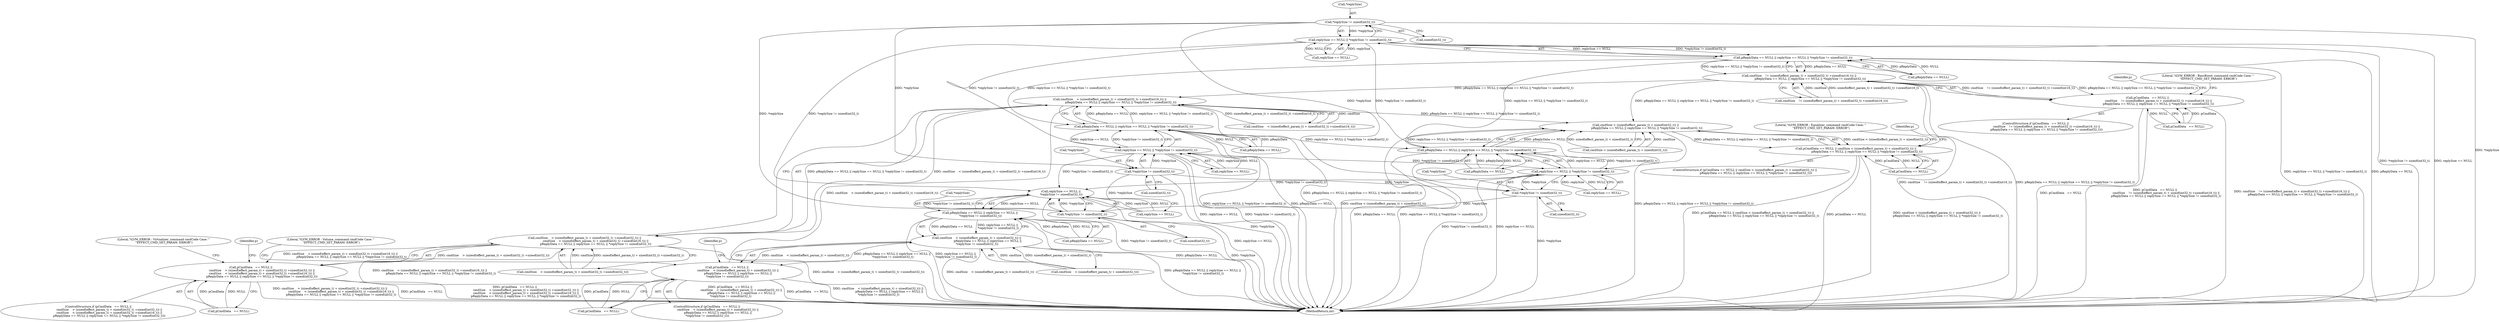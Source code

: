digraph "0_Android_9e29523b9537983b4c4b205ff868d0b3bca0383b@pointer" {
"1000568" [label="(Call,*replySize != sizeof(int32_t))"];
"1000564" [label="(Call,replySize == NULL || *replySize != sizeof(int32_t))"];
"1000560" [label="(Call,pReplyData == NULL || replySize == NULL || *replySize != sizeof(int32_t))"];
"1000549" [label="(Call,cmdSize    != (sizeof(effect_param_t) + sizeof(int32_t) +sizeof(int16_t)) ||\n                        pReplyData == NULL || replySize == NULL || *replySize != sizeof(int32_t))"];
"1000545" [label="(Call,pCmdData   == NULL ||\n                        cmdSize    != (sizeof(effect_param_t) + sizeof(int32_t) +sizeof(int16_t)) ||\n                        pReplyData == NULL || replySize == NULL || *replySize != sizeof(int32_t))"];
"1000640" [label="(Call,cmdSize    < (sizeof(effect_param_t) + sizeof(int32_t) +sizeof(int16_t)) ||\n                        pReplyData == NULL || replySize == NULL || *replySize != sizeof(int32_t))"];
"1000629" [label="(Call,cmdSize    > (sizeof(effect_param_t) + sizeof(int32_t) +sizeof(int32_t)) ||\n                        cmdSize    < (sizeof(effect_param_t) + sizeof(int32_t) +sizeof(int16_t)) ||\n                        pReplyData == NULL || replySize == NULL || *replySize != sizeof(int32_t))"];
"1000625" [label="(Call,pCmdData   == NULL ||\n                        cmdSize    > (sizeof(effect_param_t) + sizeof(int32_t) +sizeof(int32_t)) ||\n                        cmdSize    < (sizeof(effect_param_t) + sizeof(int32_t) +sizeof(int16_t)) ||\n                        pReplyData == NULL || replySize == NULL || *replySize != sizeof(int32_t))"];
"1000720" [label="(Call,cmdSize < (sizeof(effect_param_t) + sizeof(int32_t)) ||\n                        pReplyData == NULL || replySize == NULL || *replySize != sizeof(int32_t))"];
"1000716" [label="(Call,pCmdData == NULL || cmdSize < (sizeof(effect_param_t) + sizeof(int32_t)) ||\n                        pReplyData == NULL || replySize == NULL || *replySize != sizeof(int32_t))"];
"1000651" [label="(Call,pReplyData == NULL || replySize == NULL || *replySize != sizeof(int32_t))"];
"1000728" [label="(Call,pReplyData == NULL || replySize == NULL || *replySize != sizeof(int32_t))"];
"1000655" [label="(Call,replySize == NULL || *replySize != sizeof(int32_t))"];
"1000732" [label="(Call,replySize == NULL || *replySize != sizeof(int32_t))"];
"1000796" [label="(Call,replySize == NULL ||\n *replySize != sizeof(int32_t))"];
"1000792" [label="(Call,pReplyData == NULL || replySize == NULL ||\n *replySize != sizeof(int32_t))"];
"1000784" [label="(Call,cmdSize    < (sizeof(effect_param_t) + sizeof(int32_t)) ||\n                        pReplyData == NULL || replySize == NULL ||\n *replySize != sizeof(int32_t))"];
"1000780" [label="(Call,pCmdData   == NULL ||\n                        cmdSize    < (sizeof(effect_param_t) + sizeof(int32_t)) ||\n                        pReplyData == NULL || replySize == NULL ||\n *replySize != sizeof(int32_t))"];
"1000659" [label="(Call,*replySize != sizeof(int32_t))"];
"1000736" [label="(Call,*replySize != sizeof(int32_t))"];
"1000800" [label="(Call,*replySize != sizeof(int32_t))"];
"1000561" [label="(Call,pReplyData == NULL)"];
"1000785" [label="(Call,cmdSize    < (sizeof(effect_param_t) + sizeof(int32_t)))"];
"1000797" [label="(Call,replySize == NULL)"];
"1000807" [label="(Literal,\"\tLVM_ERROR : Volume_command cmdCode Case: \"\n \"EFFECT_CMD_SET_PARAM: ERROR\")"];
"1000781" [label="(Call,pCmdData   == NULL)"];
"1000571" [label="(Call,sizeof(int32_t))"];
"1000736" [label="(Call,*replySize != sizeof(int32_t))"];
"1000641" [label="(Call,cmdSize    < (sizeof(effect_param_t) + sizeof(int32_t) +sizeof(int16_t)))"];
"1000625" [label="(Call,pCmdData   == NULL ||\n                        cmdSize    > (sizeof(effect_param_t) + sizeof(int32_t) +sizeof(int32_t)) ||\n                        cmdSize    < (sizeof(effect_param_t) + sizeof(int32_t) +sizeof(int16_t)) ||\n                        pReplyData == NULL || replySize == NULL || *replySize != sizeof(int32_t))"];
"1000715" [label="(ControlStructure,if (pCmdData == NULL || cmdSize < (sizeof(effect_param_t) + sizeof(int32_t)) ||\n                        pReplyData == NULL || replySize == NULL || *replySize != sizeof(int32_t)))"];
"1000666" [label="(Literal,\"\tLVM_ERROR : Virtualizer_command cmdCode Case: \"\n \"EFFECT_CMD_SET_PARAM: ERROR\")"];
"1000796" [label="(Call,replySize == NULL ||\n *replySize != sizeof(int32_t))"];
"1000652" [label="(Call,pReplyData == NULL)"];
"1000655" [label="(Call,replySize == NULL || *replySize != sizeof(int32_t))"];
"1000672" [label="(Identifier,p)"];
"1000545" [label="(Call,pCmdData   == NULL ||\n                        cmdSize    != (sizeof(effect_param_t) + sizeof(int32_t) +sizeof(int16_t)) ||\n                        pReplyData == NULL || replySize == NULL || *replySize != sizeof(int32_t))"];
"1000630" [label="(Call,cmdSize    > (sizeof(effect_param_t) + sizeof(int32_t) +sizeof(int32_t)))"];
"1000780" [label="(Call,pCmdData   == NULL ||\n                        cmdSize    < (sizeof(effect_param_t) + sizeof(int32_t)) ||\n                        pReplyData == NULL || replySize == NULL ||\n *replySize != sizeof(int32_t))"];
"1000565" [label="(Call,replySize == NULL)"];
"1000560" [label="(Call,pReplyData == NULL || replySize == NULL || *replySize != sizeof(int32_t))"];
"1000569" [label="(Call,*replySize)"];
"1000743" [label="(Literal,\"\tLVM_ERROR : Equalizer_command cmdCode Case: \"\n \"EFFECT_CMD_SET_PARAM: ERROR\")"];
"1000564" [label="(Call,replySize == NULL || *replySize != sizeof(int32_t))"];
"1000640" [label="(Call,cmdSize    < (sizeof(effect_param_t) + sizeof(int32_t) +sizeof(int16_t)) ||\n                        pReplyData == NULL || replySize == NULL || *replySize != sizeof(int32_t))"];
"1000784" [label="(Call,cmdSize    < (sizeof(effect_param_t) + sizeof(int32_t)) ||\n                        pReplyData == NULL || replySize == NULL ||\n *replySize != sizeof(int32_t))"];
"1000716" [label="(Call,pCmdData == NULL || cmdSize < (sizeof(effect_param_t) + sizeof(int32_t)) ||\n                        pReplyData == NULL || replySize == NULL || *replySize != sizeof(int32_t))"];
"1000651" [label="(Call,pReplyData == NULL || replySize == NULL || *replySize != sizeof(int32_t))"];
"1001271" [label="(MethodReturn,int)"];
"1000629" [label="(Call,cmdSize    > (sizeof(effect_param_t) + sizeof(int32_t) +sizeof(int32_t)) ||\n                        cmdSize    < (sizeof(effect_param_t) + sizeof(int32_t) +sizeof(int16_t)) ||\n                        pReplyData == NULL || replySize == NULL || *replySize != sizeof(int32_t))"];
"1000800" [label="(Call,*replySize != sizeof(int32_t))"];
"1000662" [label="(Call,sizeof(int32_t))"];
"1000803" [label="(Call,sizeof(int32_t))"];
"1000739" [label="(Call,sizeof(int32_t))"];
"1000728" [label="(Call,pReplyData == NULL || replySize == NULL || *replySize != sizeof(int32_t))"];
"1000568" [label="(Call,*replySize != sizeof(int32_t))"];
"1000575" [label="(Literal,\"\tLVM_ERROR : BassBoost_command cmdCode Case: \"\n \"EFFECT_CMD_SET_PARAM: ERROR\")"];
"1000581" [label="(Identifier,p)"];
"1000779" [label="(ControlStructure,if (pCmdData   == NULL ||\n                        cmdSize    < (sizeof(effect_param_t) + sizeof(int32_t)) ||\n                        pReplyData == NULL || replySize == NULL ||\n *replySize != sizeof(int32_t)))"];
"1000550" [label="(Call,cmdSize    != (sizeof(effect_param_t) + sizeof(int32_t) +sizeof(int16_t)))"];
"1000546" [label="(Call,pCmdData   == NULL)"];
"1000626" [label="(Call,pCmdData   == NULL)"];
"1000721" [label="(Call,cmdSize < (sizeof(effect_param_t) + sizeof(int32_t)))"];
"1000656" [label="(Call,replySize == NULL)"];
"1000544" [label="(ControlStructure,if (pCmdData   == NULL ||\n                        cmdSize    != (sizeof(effect_param_t) + sizeof(int32_t) +sizeof(int16_t)) ||\n                        pReplyData == NULL || replySize == NULL || *replySize != sizeof(int32_t)))"];
"1000813" [label="(Identifier,p)"];
"1000792" [label="(Call,pReplyData == NULL || replySize == NULL ||\n *replySize != sizeof(int32_t))"];
"1000660" [label="(Call,*replySize)"];
"1000801" [label="(Call,*replySize)"];
"1000732" [label="(Call,replySize == NULL || *replySize != sizeof(int32_t))"];
"1000717" [label="(Call,pCmdData == NULL)"];
"1000720" [label="(Call,cmdSize < (sizeof(effect_param_t) + sizeof(int32_t)) ||\n                        pReplyData == NULL || replySize == NULL || *replySize != sizeof(int32_t))"];
"1000749" [label="(Identifier,p)"];
"1000733" [label="(Call,replySize == NULL)"];
"1000624" [label="(ControlStructure,if (pCmdData   == NULL ||\n                        cmdSize    > (sizeof(effect_param_t) + sizeof(int32_t) +sizeof(int32_t)) ||\n                        cmdSize    < (sizeof(effect_param_t) + sizeof(int32_t) +sizeof(int16_t)) ||\n                        pReplyData == NULL || replySize == NULL || *replySize != sizeof(int32_t)))"];
"1000549" [label="(Call,cmdSize    != (sizeof(effect_param_t) + sizeof(int32_t) +sizeof(int16_t)) ||\n                        pReplyData == NULL || replySize == NULL || *replySize != sizeof(int32_t))"];
"1000737" [label="(Call,*replySize)"];
"1000793" [label="(Call,pReplyData == NULL)"];
"1000729" [label="(Call,pReplyData == NULL)"];
"1000659" [label="(Call,*replySize != sizeof(int32_t))"];
"1000568" -> "1000564"  [label="AST: "];
"1000568" -> "1000571"  [label="CFG: "];
"1000569" -> "1000568"  [label="AST: "];
"1000571" -> "1000568"  [label="AST: "];
"1000564" -> "1000568"  [label="CFG: "];
"1000568" -> "1001271"  [label="DDG: *replySize"];
"1000568" -> "1000564"  [label="DDG: *replySize"];
"1000568" -> "1000659"  [label="DDG: *replySize"];
"1000568" -> "1000736"  [label="DDG: *replySize"];
"1000568" -> "1000800"  [label="DDG: *replySize"];
"1000564" -> "1000560"  [label="AST: "];
"1000564" -> "1000565"  [label="CFG: "];
"1000565" -> "1000564"  [label="AST: "];
"1000560" -> "1000564"  [label="CFG: "];
"1000564" -> "1001271"  [label="DDG: *replySize != sizeof(int32_t)"];
"1000564" -> "1001271"  [label="DDG: replySize == NULL"];
"1000564" -> "1000560"  [label="DDG: replySize == NULL"];
"1000564" -> "1000560"  [label="DDG: *replySize != sizeof(int32_t)"];
"1000565" -> "1000564"  [label="DDG: replySize"];
"1000565" -> "1000564"  [label="DDG: NULL"];
"1000564" -> "1000655"  [label="DDG: *replySize != sizeof(int32_t)"];
"1000564" -> "1000732"  [label="DDG: *replySize != sizeof(int32_t)"];
"1000564" -> "1000796"  [label="DDG: *replySize != sizeof(int32_t)"];
"1000560" -> "1000549"  [label="AST: "];
"1000560" -> "1000561"  [label="CFG: "];
"1000561" -> "1000560"  [label="AST: "];
"1000549" -> "1000560"  [label="CFG: "];
"1000560" -> "1001271"  [label="DDG: replySize == NULL || *replySize != sizeof(int32_t)"];
"1000560" -> "1001271"  [label="DDG: pReplyData == NULL"];
"1000560" -> "1000549"  [label="DDG: pReplyData == NULL"];
"1000560" -> "1000549"  [label="DDG: replySize == NULL || *replySize != sizeof(int32_t)"];
"1000561" -> "1000560"  [label="DDG: pReplyData"];
"1000561" -> "1000560"  [label="DDG: NULL"];
"1000560" -> "1000651"  [label="DDG: replySize == NULL || *replySize != sizeof(int32_t)"];
"1000560" -> "1000728"  [label="DDG: replySize == NULL || *replySize != sizeof(int32_t)"];
"1000549" -> "1000545"  [label="AST: "];
"1000549" -> "1000550"  [label="CFG: "];
"1000550" -> "1000549"  [label="AST: "];
"1000545" -> "1000549"  [label="CFG: "];
"1000549" -> "1001271"  [label="DDG: cmdSize    != (sizeof(effect_param_t) + sizeof(int32_t) +sizeof(int16_t))"];
"1000549" -> "1001271"  [label="DDG: pReplyData == NULL || replySize == NULL || *replySize != sizeof(int32_t)"];
"1000549" -> "1000545"  [label="DDG: cmdSize    != (sizeof(effect_param_t) + sizeof(int32_t) +sizeof(int16_t))"];
"1000549" -> "1000545"  [label="DDG: pReplyData == NULL || replySize == NULL || *replySize != sizeof(int32_t)"];
"1000550" -> "1000549"  [label="DDG: cmdSize"];
"1000550" -> "1000549"  [label="DDG: sizeof(effect_param_t) + sizeof(int32_t) +sizeof(int16_t)"];
"1000549" -> "1000640"  [label="DDG: pReplyData == NULL || replySize == NULL || *replySize != sizeof(int32_t)"];
"1000549" -> "1000720"  [label="DDG: pReplyData == NULL || replySize == NULL || *replySize != sizeof(int32_t)"];
"1000545" -> "1000544"  [label="AST: "];
"1000545" -> "1000546"  [label="CFG: "];
"1000546" -> "1000545"  [label="AST: "];
"1000575" -> "1000545"  [label="CFG: "];
"1000581" -> "1000545"  [label="CFG: "];
"1000545" -> "1001271"  [label="DDG: pCmdData   == NULL"];
"1000545" -> "1001271"  [label="DDG: pCmdData   == NULL ||\n                        cmdSize    != (sizeof(effect_param_t) + sizeof(int32_t) +sizeof(int16_t)) ||\n                        pReplyData == NULL || replySize == NULL || *replySize != sizeof(int32_t)"];
"1000545" -> "1001271"  [label="DDG: cmdSize    != (sizeof(effect_param_t) + sizeof(int32_t) +sizeof(int16_t)) ||\n                        pReplyData == NULL || replySize == NULL || *replySize != sizeof(int32_t)"];
"1000546" -> "1000545"  [label="DDG: pCmdData"];
"1000546" -> "1000545"  [label="DDG: NULL"];
"1000640" -> "1000629"  [label="AST: "];
"1000640" -> "1000641"  [label="CFG: "];
"1000640" -> "1000651"  [label="CFG: "];
"1000641" -> "1000640"  [label="AST: "];
"1000651" -> "1000640"  [label="AST: "];
"1000629" -> "1000640"  [label="CFG: "];
"1000640" -> "1001271"  [label="DDG: cmdSize    < (sizeof(effect_param_t) + sizeof(int32_t) +sizeof(int16_t))"];
"1000640" -> "1001271"  [label="DDG: pReplyData == NULL || replySize == NULL || *replySize != sizeof(int32_t)"];
"1000640" -> "1000629"  [label="DDG: cmdSize    < (sizeof(effect_param_t) + sizeof(int32_t) +sizeof(int16_t))"];
"1000640" -> "1000629"  [label="DDG: pReplyData == NULL || replySize == NULL || *replySize != sizeof(int32_t)"];
"1000641" -> "1000640"  [label="DDG: cmdSize"];
"1000641" -> "1000640"  [label="DDG: sizeof(effect_param_t) + sizeof(int32_t) +sizeof(int16_t)"];
"1000651" -> "1000640"  [label="DDG: pReplyData == NULL"];
"1000651" -> "1000640"  [label="DDG: replySize == NULL || *replySize != sizeof(int32_t)"];
"1000640" -> "1000720"  [label="DDG: pReplyData == NULL || replySize == NULL || *replySize != sizeof(int32_t)"];
"1000629" -> "1000625"  [label="AST: "];
"1000629" -> "1000630"  [label="CFG: "];
"1000630" -> "1000629"  [label="AST: "];
"1000625" -> "1000629"  [label="CFG: "];
"1000629" -> "1001271"  [label="DDG: cmdSize    > (sizeof(effect_param_t) + sizeof(int32_t) +sizeof(int32_t))"];
"1000629" -> "1001271"  [label="DDG: cmdSize    < (sizeof(effect_param_t) + sizeof(int32_t) +sizeof(int16_t)) ||\n                        pReplyData == NULL || replySize == NULL || *replySize != sizeof(int32_t)"];
"1000629" -> "1000625"  [label="DDG: cmdSize    > (sizeof(effect_param_t) + sizeof(int32_t) +sizeof(int32_t))"];
"1000629" -> "1000625"  [label="DDG: cmdSize    < (sizeof(effect_param_t) + sizeof(int32_t) +sizeof(int16_t)) ||\n                        pReplyData == NULL || replySize == NULL || *replySize != sizeof(int32_t)"];
"1000630" -> "1000629"  [label="DDG: cmdSize"];
"1000630" -> "1000629"  [label="DDG: sizeof(effect_param_t) + sizeof(int32_t) +sizeof(int32_t)"];
"1000625" -> "1000624"  [label="AST: "];
"1000625" -> "1000626"  [label="CFG: "];
"1000626" -> "1000625"  [label="AST: "];
"1000666" -> "1000625"  [label="CFG: "];
"1000672" -> "1000625"  [label="CFG: "];
"1000625" -> "1001271"  [label="DDG: cmdSize    > (sizeof(effect_param_t) + sizeof(int32_t) +sizeof(int32_t)) ||\n                        cmdSize    < (sizeof(effect_param_t) + sizeof(int32_t) +sizeof(int16_t)) ||\n                        pReplyData == NULL || replySize == NULL || *replySize != sizeof(int32_t)"];
"1000625" -> "1001271"  [label="DDG: pCmdData   == NULL"];
"1000625" -> "1001271"  [label="DDG: pCmdData   == NULL ||\n                        cmdSize    > (sizeof(effect_param_t) + sizeof(int32_t) +sizeof(int32_t)) ||\n                        cmdSize    < (sizeof(effect_param_t) + sizeof(int32_t) +sizeof(int16_t)) ||\n                        pReplyData == NULL || replySize == NULL || *replySize != sizeof(int32_t)"];
"1000626" -> "1000625"  [label="DDG: pCmdData"];
"1000626" -> "1000625"  [label="DDG: NULL"];
"1000720" -> "1000716"  [label="AST: "];
"1000720" -> "1000721"  [label="CFG: "];
"1000720" -> "1000728"  [label="CFG: "];
"1000721" -> "1000720"  [label="AST: "];
"1000728" -> "1000720"  [label="AST: "];
"1000716" -> "1000720"  [label="CFG: "];
"1000720" -> "1001271"  [label="DDG: cmdSize < (sizeof(effect_param_t) + sizeof(int32_t))"];
"1000720" -> "1001271"  [label="DDG: pReplyData == NULL || replySize == NULL || *replySize != sizeof(int32_t)"];
"1000720" -> "1000716"  [label="DDG: cmdSize < (sizeof(effect_param_t) + sizeof(int32_t))"];
"1000720" -> "1000716"  [label="DDG: pReplyData == NULL || replySize == NULL || *replySize != sizeof(int32_t)"];
"1000721" -> "1000720"  [label="DDG: cmdSize"];
"1000721" -> "1000720"  [label="DDG: sizeof(effect_param_t) + sizeof(int32_t)"];
"1000728" -> "1000720"  [label="DDG: pReplyData == NULL"];
"1000728" -> "1000720"  [label="DDG: replySize == NULL || *replySize != sizeof(int32_t)"];
"1000716" -> "1000715"  [label="AST: "];
"1000716" -> "1000717"  [label="CFG: "];
"1000717" -> "1000716"  [label="AST: "];
"1000743" -> "1000716"  [label="CFG: "];
"1000749" -> "1000716"  [label="CFG: "];
"1000716" -> "1001271"  [label="DDG: pCmdData == NULL || cmdSize < (sizeof(effect_param_t) + sizeof(int32_t)) ||\n                        pReplyData == NULL || replySize == NULL || *replySize != sizeof(int32_t)"];
"1000716" -> "1001271"  [label="DDG: pCmdData == NULL"];
"1000716" -> "1001271"  [label="DDG: cmdSize < (sizeof(effect_param_t) + sizeof(int32_t)) ||\n                        pReplyData == NULL || replySize == NULL || *replySize != sizeof(int32_t)"];
"1000717" -> "1000716"  [label="DDG: pCmdData"];
"1000717" -> "1000716"  [label="DDG: NULL"];
"1000651" -> "1000652"  [label="CFG: "];
"1000651" -> "1000655"  [label="CFG: "];
"1000652" -> "1000651"  [label="AST: "];
"1000655" -> "1000651"  [label="AST: "];
"1000651" -> "1001271"  [label="DDG: replySize == NULL || *replySize != sizeof(int32_t)"];
"1000651" -> "1001271"  [label="DDG: pReplyData == NULL"];
"1000652" -> "1000651"  [label="DDG: pReplyData"];
"1000652" -> "1000651"  [label="DDG: NULL"];
"1000655" -> "1000651"  [label="DDG: replySize == NULL"];
"1000655" -> "1000651"  [label="DDG: *replySize != sizeof(int32_t)"];
"1000651" -> "1000728"  [label="DDG: replySize == NULL || *replySize != sizeof(int32_t)"];
"1000728" -> "1000729"  [label="CFG: "];
"1000728" -> "1000732"  [label="CFG: "];
"1000729" -> "1000728"  [label="AST: "];
"1000732" -> "1000728"  [label="AST: "];
"1000728" -> "1001271"  [label="DDG: pReplyData == NULL"];
"1000728" -> "1001271"  [label="DDG: replySize == NULL || *replySize != sizeof(int32_t)"];
"1000729" -> "1000728"  [label="DDG: pReplyData"];
"1000729" -> "1000728"  [label="DDG: NULL"];
"1000732" -> "1000728"  [label="DDG: replySize == NULL"];
"1000732" -> "1000728"  [label="DDG: *replySize != sizeof(int32_t)"];
"1000655" -> "1000656"  [label="CFG: "];
"1000655" -> "1000659"  [label="CFG: "];
"1000656" -> "1000655"  [label="AST: "];
"1000659" -> "1000655"  [label="AST: "];
"1000655" -> "1001271"  [label="DDG: replySize == NULL"];
"1000655" -> "1001271"  [label="DDG: *replySize != sizeof(int32_t)"];
"1000656" -> "1000655"  [label="DDG: replySize"];
"1000656" -> "1000655"  [label="DDG: NULL"];
"1000659" -> "1000655"  [label="DDG: *replySize"];
"1000655" -> "1000732"  [label="DDG: *replySize != sizeof(int32_t)"];
"1000655" -> "1000796"  [label="DDG: *replySize != sizeof(int32_t)"];
"1000732" -> "1000733"  [label="CFG: "];
"1000732" -> "1000736"  [label="CFG: "];
"1000733" -> "1000732"  [label="AST: "];
"1000736" -> "1000732"  [label="AST: "];
"1000732" -> "1001271"  [label="DDG: *replySize != sizeof(int32_t)"];
"1000732" -> "1001271"  [label="DDG: replySize == NULL"];
"1000733" -> "1000732"  [label="DDG: replySize"];
"1000733" -> "1000732"  [label="DDG: NULL"];
"1000736" -> "1000732"  [label="DDG: *replySize"];
"1000732" -> "1000796"  [label="DDG: *replySize != sizeof(int32_t)"];
"1000796" -> "1000792"  [label="AST: "];
"1000796" -> "1000797"  [label="CFG: "];
"1000796" -> "1000800"  [label="CFG: "];
"1000797" -> "1000796"  [label="AST: "];
"1000800" -> "1000796"  [label="AST: "];
"1000792" -> "1000796"  [label="CFG: "];
"1000796" -> "1001271"  [label="DDG: *replySize != sizeof(int32_t)"];
"1000796" -> "1001271"  [label="DDG: replySize == NULL"];
"1000796" -> "1000792"  [label="DDG: replySize == NULL"];
"1000796" -> "1000792"  [label="DDG: *replySize != sizeof(int32_t)"];
"1000797" -> "1000796"  [label="DDG: replySize"];
"1000797" -> "1000796"  [label="DDG: NULL"];
"1000800" -> "1000796"  [label="DDG: *replySize"];
"1000792" -> "1000784"  [label="AST: "];
"1000792" -> "1000793"  [label="CFG: "];
"1000793" -> "1000792"  [label="AST: "];
"1000784" -> "1000792"  [label="CFG: "];
"1000792" -> "1001271"  [label="DDG: replySize == NULL ||\n *replySize != sizeof(int32_t)"];
"1000792" -> "1001271"  [label="DDG: pReplyData == NULL"];
"1000792" -> "1000784"  [label="DDG: pReplyData == NULL"];
"1000792" -> "1000784"  [label="DDG: replySize == NULL ||\n *replySize != sizeof(int32_t)"];
"1000793" -> "1000792"  [label="DDG: pReplyData"];
"1000793" -> "1000792"  [label="DDG: NULL"];
"1000784" -> "1000780"  [label="AST: "];
"1000784" -> "1000785"  [label="CFG: "];
"1000785" -> "1000784"  [label="AST: "];
"1000780" -> "1000784"  [label="CFG: "];
"1000784" -> "1001271"  [label="DDG: cmdSize    < (sizeof(effect_param_t) + sizeof(int32_t))"];
"1000784" -> "1001271"  [label="DDG: pReplyData == NULL || replySize == NULL ||\n *replySize != sizeof(int32_t)"];
"1000784" -> "1000780"  [label="DDG: cmdSize    < (sizeof(effect_param_t) + sizeof(int32_t))"];
"1000784" -> "1000780"  [label="DDG: pReplyData == NULL || replySize == NULL ||\n *replySize != sizeof(int32_t)"];
"1000785" -> "1000784"  [label="DDG: cmdSize"];
"1000785" -> "1000784"  [label="DDG: sizeof(effect_param_t) + sizeof(int32_t)"];
"1000780" -> "1000779"  [label="AST: "];
"1000780" -> "1000781"  [label="CFG: "];
"1000781" -> "1000780"  [label="AST: "];
"1000807" -> "1000780"  [label="CFG: "];
"1000813" -> "1000780"  [label="CFG: "];
"1000780" -> "1001271"  [label="DDG: pCmdData   == NULL ||\n                        cmdSize    < (sizeof(effect_param_t) + sizeof(int32_t)) ||\n                        pReplyData == NULL || replySize == NULL ||\n *replySize != sizeof(int32_t)"];
"1000780" -> "1001271"  [label="DDG: pCmdData   == NULL"];
"1000780" -> "1001271"  [label="DDG: cmdSize    < (sizeof(effect_param_t) + sizeof(int32_t)) ||\n                        pReplyData == NULL || replySize == NULL ||\n *replySize != sizeof(int32_t)"];
"1000781" -> "1000780"  [label="DDG: pCmdData"];
"1000781" -> "1000780"  [label="DDG: NULL"];
"1000659" -> "1000662"  [label="CFG: "];
"1000660" -> "1000659"  [label="AST: "];
"1000662" -> "1000659"  [label="AST: "];
"1000659" -> "1001271"  [label="DDG: *replySize"];
"1000659" -> "1000736"  [label="DDG: *replySize"];
"1000659" -> "1000800"  [label="DDG: *replySize"];
"1000736" -> "1000739"  [label="CFG: "];
"1000737" -> "1000736"  [label="AST: "];
"1000739" -> "1000736"  [label="AST: "];
"1000736" -> "1001271"  [label="DDG: *replySize"];
"1000736" -> "1000800"  [label="DDG: *replySize"];
"1000800" -> "1000803"  [label="CFG: "];
"1000801" -> "1000800"  [label="AST: "];
"1000803" -> "1000800"  [label="AST: "];
"1000800" -> "1001271"  [label="DDG: *replySize"];
}
